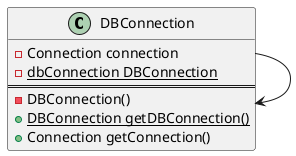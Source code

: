 @startuml
class DBConnection{
   - Connection connection
   - {static} dbConnection DBConnection
   ==
   - DBConnection()
   + {static} DBConnection getDBConnection()
   + Connection getConnection()
}

DBConnection -> DBConnection
@enduml
